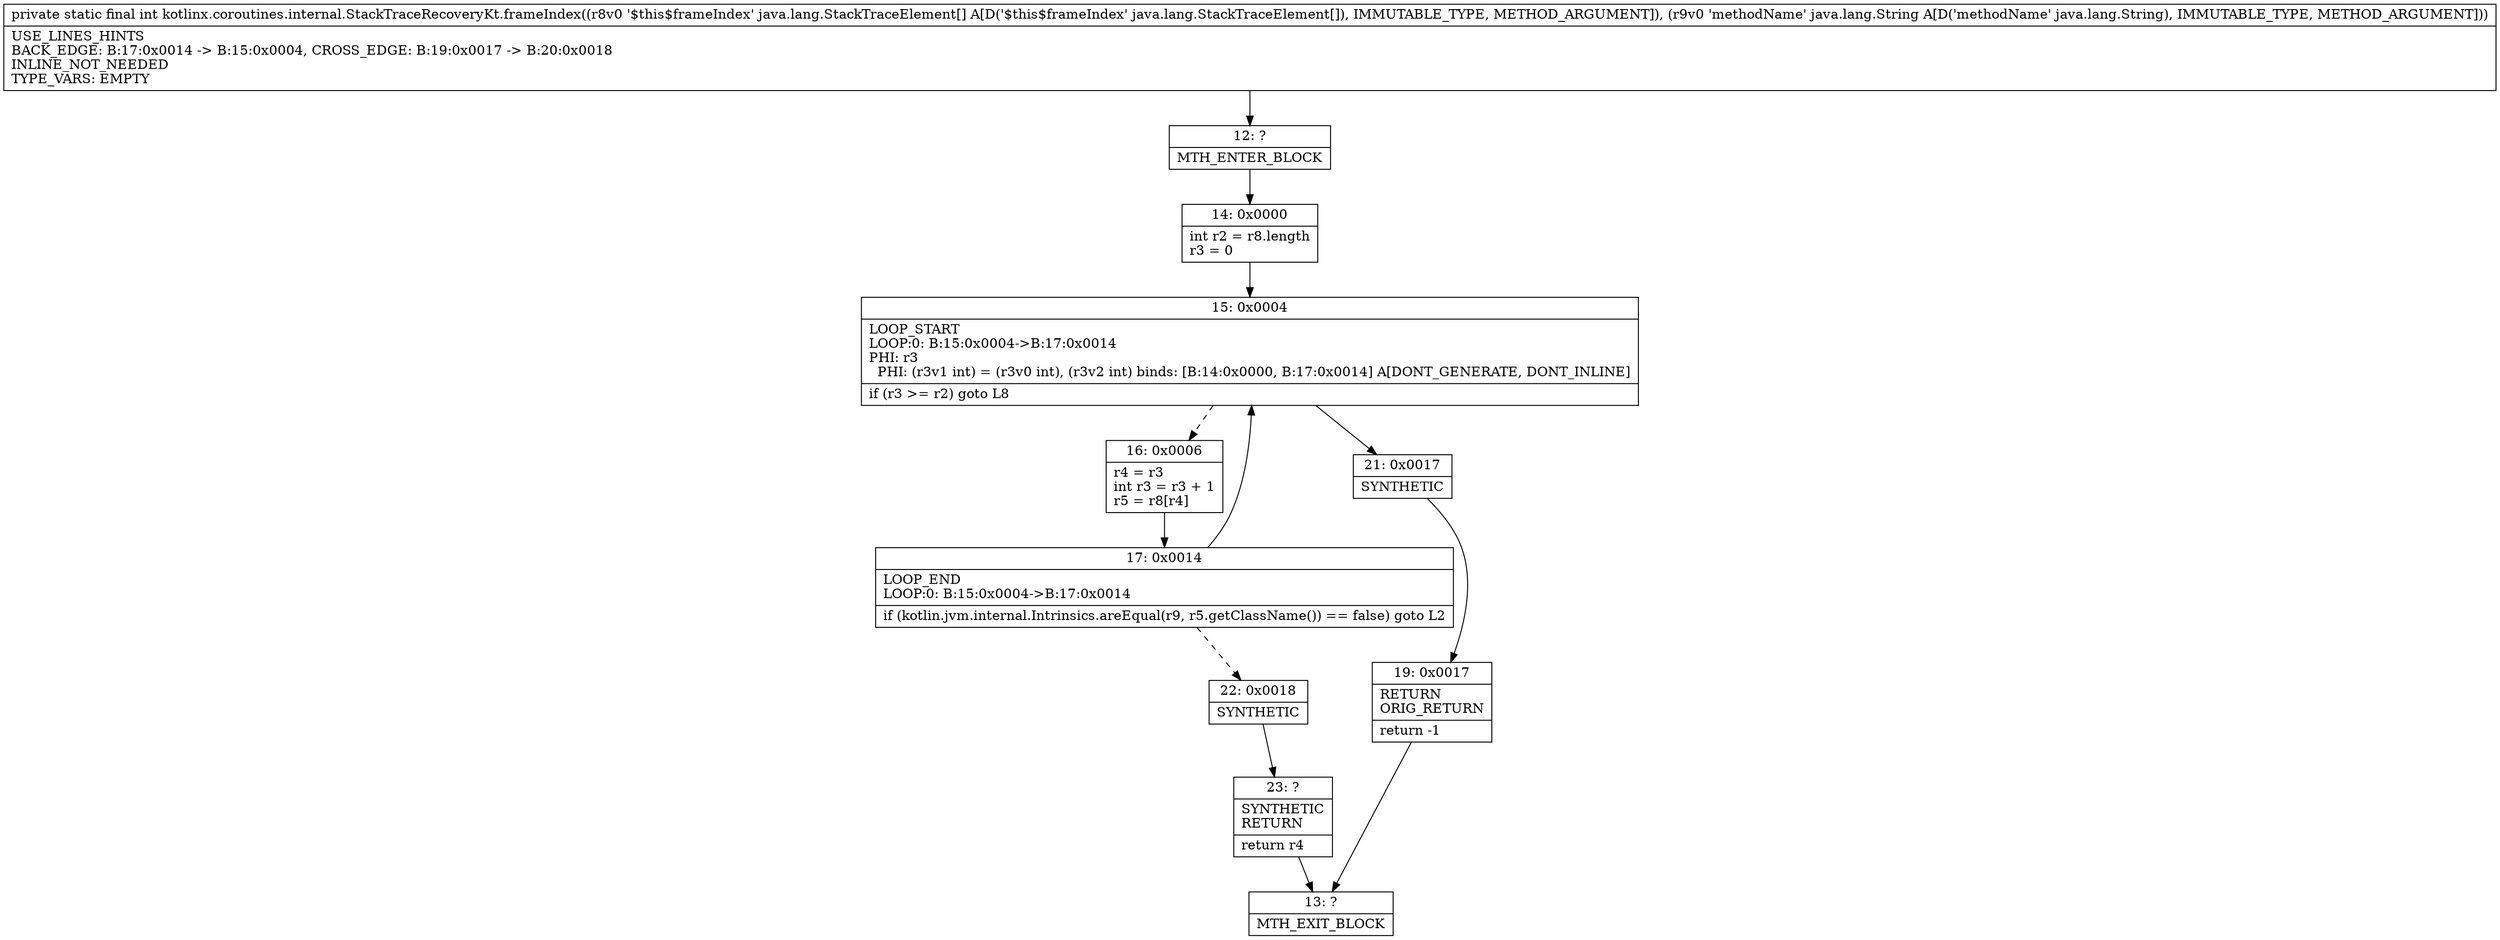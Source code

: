 digraph "CFG forkotlinx.coroutines.internal.StackTraceRecoveryKt.frameIndex([Ljava\/lang\/StackTraceElement;Ljava\/lang\/String;)I" {
Node_12 [shape=record,label="{12\:\ ?|MTH_ENTER_BLOCK\l}"];
Node_14 [shape=record,label="{14\:\ 0x0000|int r2 = r8.length\lr3 = 0\l}"];
Node_15 [shape=record,label="{15\:\ 0x0004|LOOP_START\lLOOP:0: B:15:0x0004\-\>B:17:0x0014\lPHI: r3 \l  PHI: (r3v1 int) = (r3v0 int), (r3v2 int) binds: [B:14:0x0000, B:17:0x0014] A[DONT_GENERATE, DONT_INLINE]\l|if (r3 \>= r2) goto L8\l}"];
Node_16 [shape=record,label="{16\:\ 0x0006|r4 = r3\lint r3 = r3 + 1\lr5 = r8[r4]\l}"];
Node_17 [shape=record,label="{17\:\ 0x0014|LOOP_END\lLOOP:0: B:15:0x0004\-\>B:17:0x0014\l|if (kotlin.jvm.internal.Intrinsics.areEqual(r9, r5.getClassName()) == false) goto L2\l}"];
Node_22 [shape=record,label="{22\:\ 0x0018|SYNTHETIC\l}"];
Node_23 [shape=record,label="{23\:\ ?|SYNTHETIC\lRETURN\l|return r4\l}"];
Node_13 [shape=record,label="{13\:\ ?|MTH_EXIT_BLOCK\l}"];
Node_21 [shape=record,label="{21\:\ 0x0017|SYNTHETIC\l}"];
Node_19 [shape=record,label="{19\:\ 0x0017|RETURN\lORIG_RETURN\l|return \-1\l}"];
MethodNode[shape=record,label="{private static final int kotlinx.coroutines.internal.StackTraceRecoveryKt.frameIndex((r8v0 '$this$frameIndex' java.lang.StackTraceElement[] A[D('$this$frameIndex' java.lang.StackTraceElement[]), IMMUTABLE_TYPE, METHOD_ARGUMENT]), (r9v0 'methodName' java.lang.String A[D('methodName' java.lang.String), IMMUTABLE_TYPE, METHOD_ARGUMENT]))  | USE_LINES_HINTS\lBACK_EDGE: B:17:0x0014 \-\> B:15:0x0004, CROSS_EDGE: B:19:0x0017 \-\> B:20:0x0018\lINLINE_NOT_NEEDED\lTYPE_VARS: EMPTY\l}"];
MethodNode -> Node_12;Node_12 -> Node_14;
Node_14 -> Node_15;
Node_15 -> Node_16[style=dashed];
Node_15 -> Node_21;
Node_16 -> Node_17;
Node_17 -> Node_15;
Node_17 -> Node_22[style=dashed];
Node_22 -> Node_23;
Node_23 -> Node_13;
Node_21 -> Node_19;
Node_19 -> Node_13;
}

